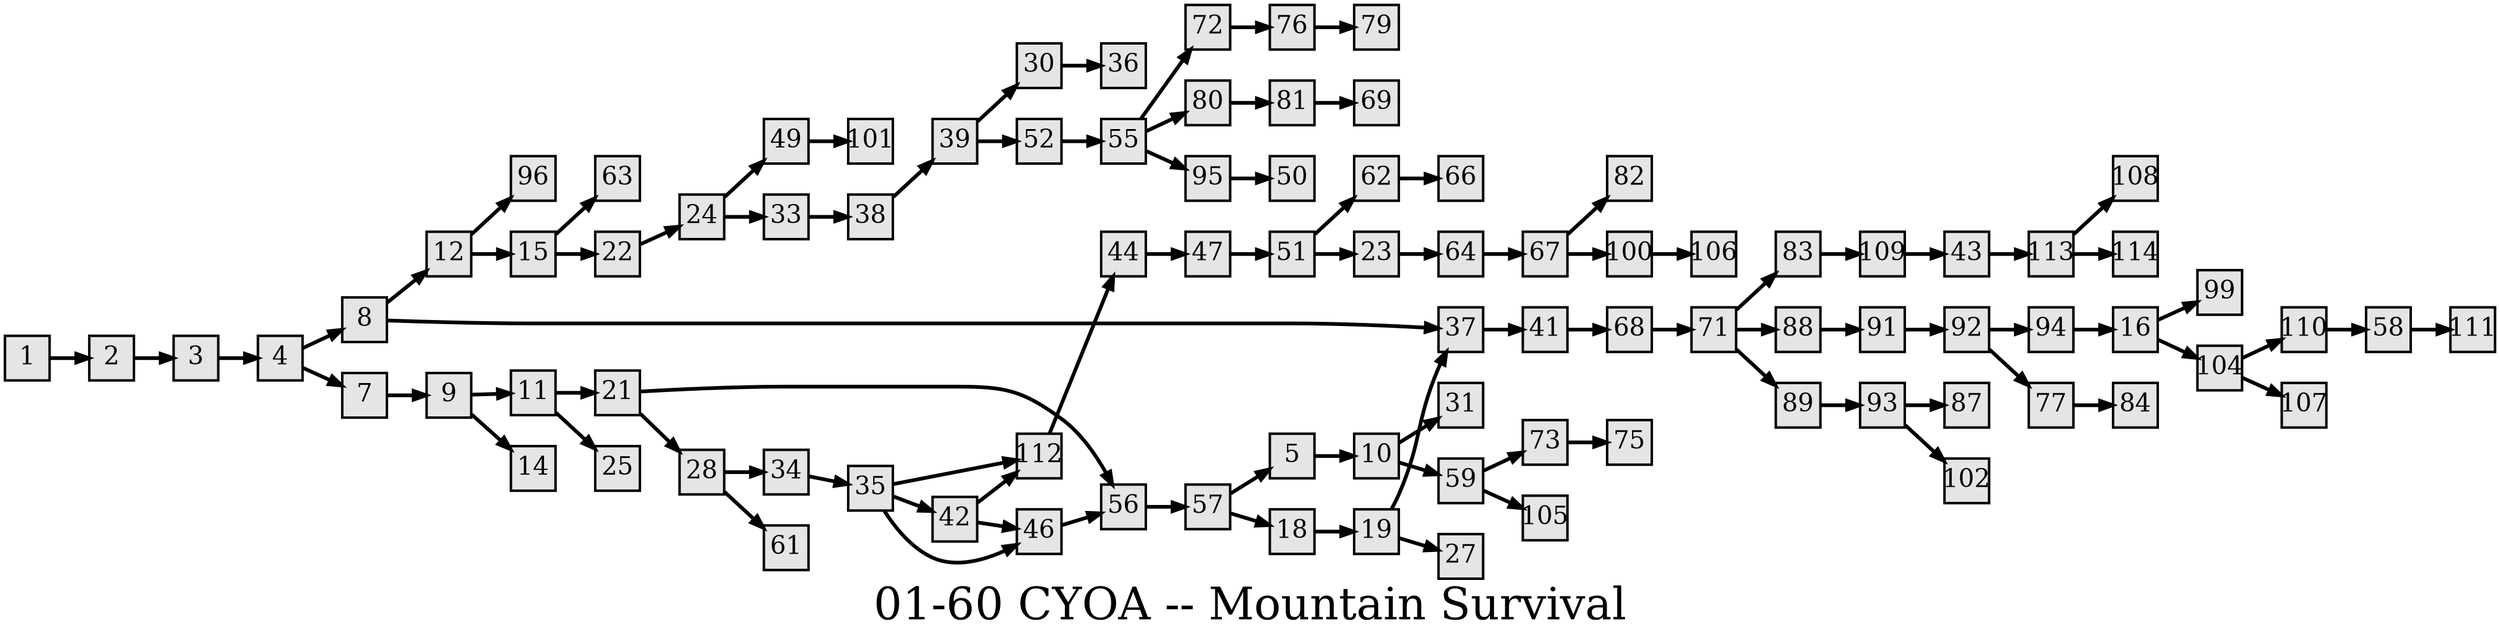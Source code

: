 digraph g{
  graph [ label="01-60 CYOA -- Mountain Survival" rankdir=LR, ordering=out, fontsize=36, nodesep="0.35", ranksep="0.45"];
  node  [shape=rect, penwidth=2, fontsize=20, style=filled, fillcolor=grey90, margin="0,0", labelfloat=true, regular=true, fixedsize=true];
  edge  [labelfloat=true, penwidth=3, fontsize=12];
  // ---;
  // group  : Katz;
  // id     : 01-60;
  // gbid   : 544;
  // series : CYOA;
  // title  : Mountain Survival;
  // author : Edward Packard;
  // credit:;
  // - name :;
  // role : encoder;
  // date : 2017-08-21;
  // - name : Jeremy Douglass;
  // role : editor;
  // date : 2017-10-19;
  // render:;
  // - name   : small;
  // styles : gvStyles-small.txt;
  // engine : dot;
  // comment: >;
  
  // ---;
  
  // From | To | Label;
  
  1 -> 2;
  2 -> 3;
  3 -> 4;
  4 -> 8;
  4 -> 7;
  5 -> 10;
  7 -> 9;
  8 -> 12;
  8 -> 37;
  9 -> 11;
  9 -> 14;
  10 -> 31;
  10 -> 59;
  11 -> 21;
  11 -> 25;
  12 -> 96;
  12 -> 15;
  15 -> 63;
  15 -> 22;
  16 -> 99;
  16 -> 104;
  18 -> 19;
  19 -> 37;
  19 -> 27;
  21 -> 56;
  21 -> 28;
  22 -> 24;
  23 -> 64;
  24 -> 49;
  24 -> 33;
  28 -> 34;
  28 -> 61;
  30 -> 36;
  33 -> 38;
  34 -> 35;
  35 -> 112;
  35 -> 42;
  35 -> 46;
  37 -> 41;
  38 -> 39;
  39 -> 30;
  39 -> 52;
  41 -> 68;
  42 -> 112;
  42 -> 46;
  43 -> 113;
  44 -> 47;
  46 -> 56;
  47 -> 51;
  49 -> 101;
  51 -> 62;
  51 -> 23;
  52 -> 55;
  55 -> 72;
  55 -> 80;
  55 -> 95;
  56 -> 57;
  57 -> 5;
  57 -> 18;
  58 -> 111;
  59 -> 73;
  59 -> 105;
  62 -> 66;
  64 -> 67;
  67 -> 82;
  67 -> 100;
  68 -> 71;
  71 -> 83;
  71 -> 88;
  71 -> 89;
  72 -> 76;
  73 -> 75;
  76 -> 79;
  77 -> 84;
  80 -> 81;
  81 -> 69;
  83 -> 109;
  88 -> 91;
  89 -> 93;
  91 -> 92;
  92 -> 94;
  92 -> 77;
  93 -> 87;
  93 -> 102;
  94 -> 16;
  95 -> 50;
  100 -> 106;
  104 -> 110;
  104 -> 107;
  109 -> 43;
  110 -> 58;
  112 -> 44;
  113 -> 108;
  113 -> 114;
}

